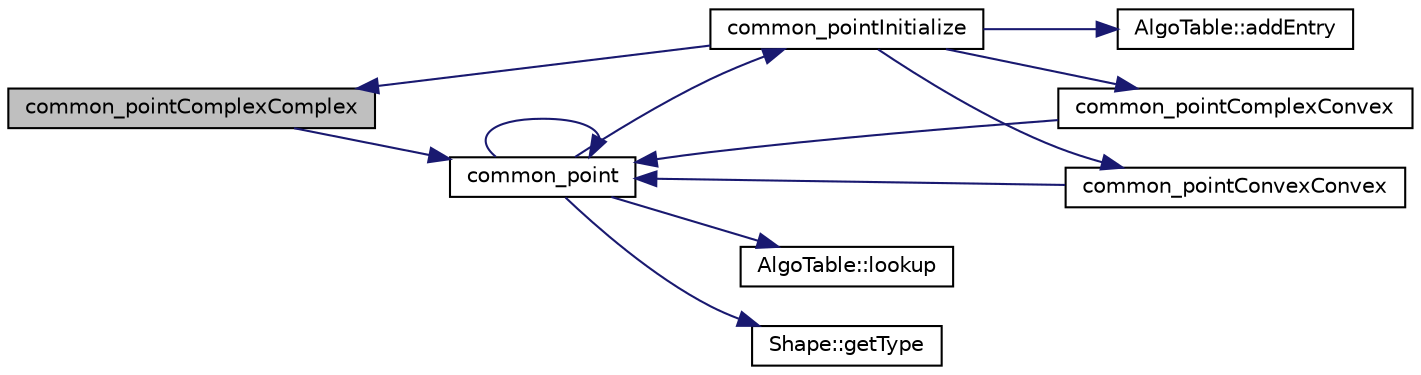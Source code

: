 digraph "common_pointComplexComplex"
{
  edge [fontname="Helvetica",fontsize="10",labelfontname="Helvetica",labelfontsize="10"];
  node [fontname="Helvetica",fontsize="10",shape=record];
  rankdir="LR";
  Node1 [label="common_pointComplexComplex",height=0.2,width=0.4,color="black", fillcolor="grey75", style="filled", fontcolor="black"];
  Node1 -> Node2 [color="midnightblue",fontsize="10",style="solid",fontname="Helvetica"];
  Node2 [label="common_point",height=0.2,width=0.4,color="black", fillcolor="white", style="filled",URL="$_object_8cpp.html#af6febcaf19609bdd44c99b0963baaf90"];
  Node2 -> Node3 [color="midnightblue",fontsize="10",style="solid",fontname="Helvetica"];
  Node3 [label="common_pointInitialize",height=0.2,width=0.4,color="black", fillcolor="white", style="filled",URL="$_object_8cpp.html#ac520c53f245db41f5de9a3087c18a141"];
  Node3 -> Node4 [color="midnightblue",fontsize="10",style="solid",fontname="Helvetica"];
  Node4 [label="AlgoTable::addEntry",height=0.2,width=0.4,color="black", fillcolor="white", style="filled",URL="$class_algo_table.html#a29b4395ed853b0e1c43e84882e4aa5a1"];
  Node3 -> Node5 [color="midnightblue",fontsize="10",style="solid",fontname="Helvetica"];
  Node5 [label="common_pointConvexConvex",height=0.2,width=0.4,color="black", fillcolor="white", style="filled",URL="$_object_8cpp.html#afcc5cf2ea530492ac8f88825a0029a45"];
  Node5 -> Node2 [color="midnightblue",fontsize="10",style="solid",fontname="Helvetica"];
  Node3 -> Node6 [color="midnightblue",fontsize="10",style="solid",fontname="Helvetica"];
  Node6 [label="common_pointComplexConvex",height=0.2,width=0.4,color="black", fillcolor="white", style="filled",URL="$_object_8cpp.html#adf217cd8fbcd6c867b62148d6366ee17"];
  Node6 -> Node2 [color="midnightblue",fontsize="10",style="solid",fontname="Helvetica"];
  Node3 -> Node1 [color="midnightblue",fontsize="10",style="solid",fontname="Helvetica"];
  Node2 -> Node2 [color="midnightblue",fontsize="10",style="solid",fontname="Helvetica"];
  Node2 -> Node7 [color="midnightblue",fontsize="10",style="solid",fontname="Helvetica"];
  Node7 [label="AlgoTable::lookup",height=0.2,width=0.4,color="black", fillcolor="white", style="filled",URL="$class_algo_table.html#a9ba91be3454a3317a643763090949541"];
  Node2 -> Node8 [color="midnightblue",fontsize="10",style="solid",fontname="Helvetica"];
  Node8 [label="Shape::getType",height=0.2,width=0.4,color="black", fillcolor="white", style="filled",URL="$class_shape.html#a1a4b4fa6764bc94365fec828de08d667"];
}
